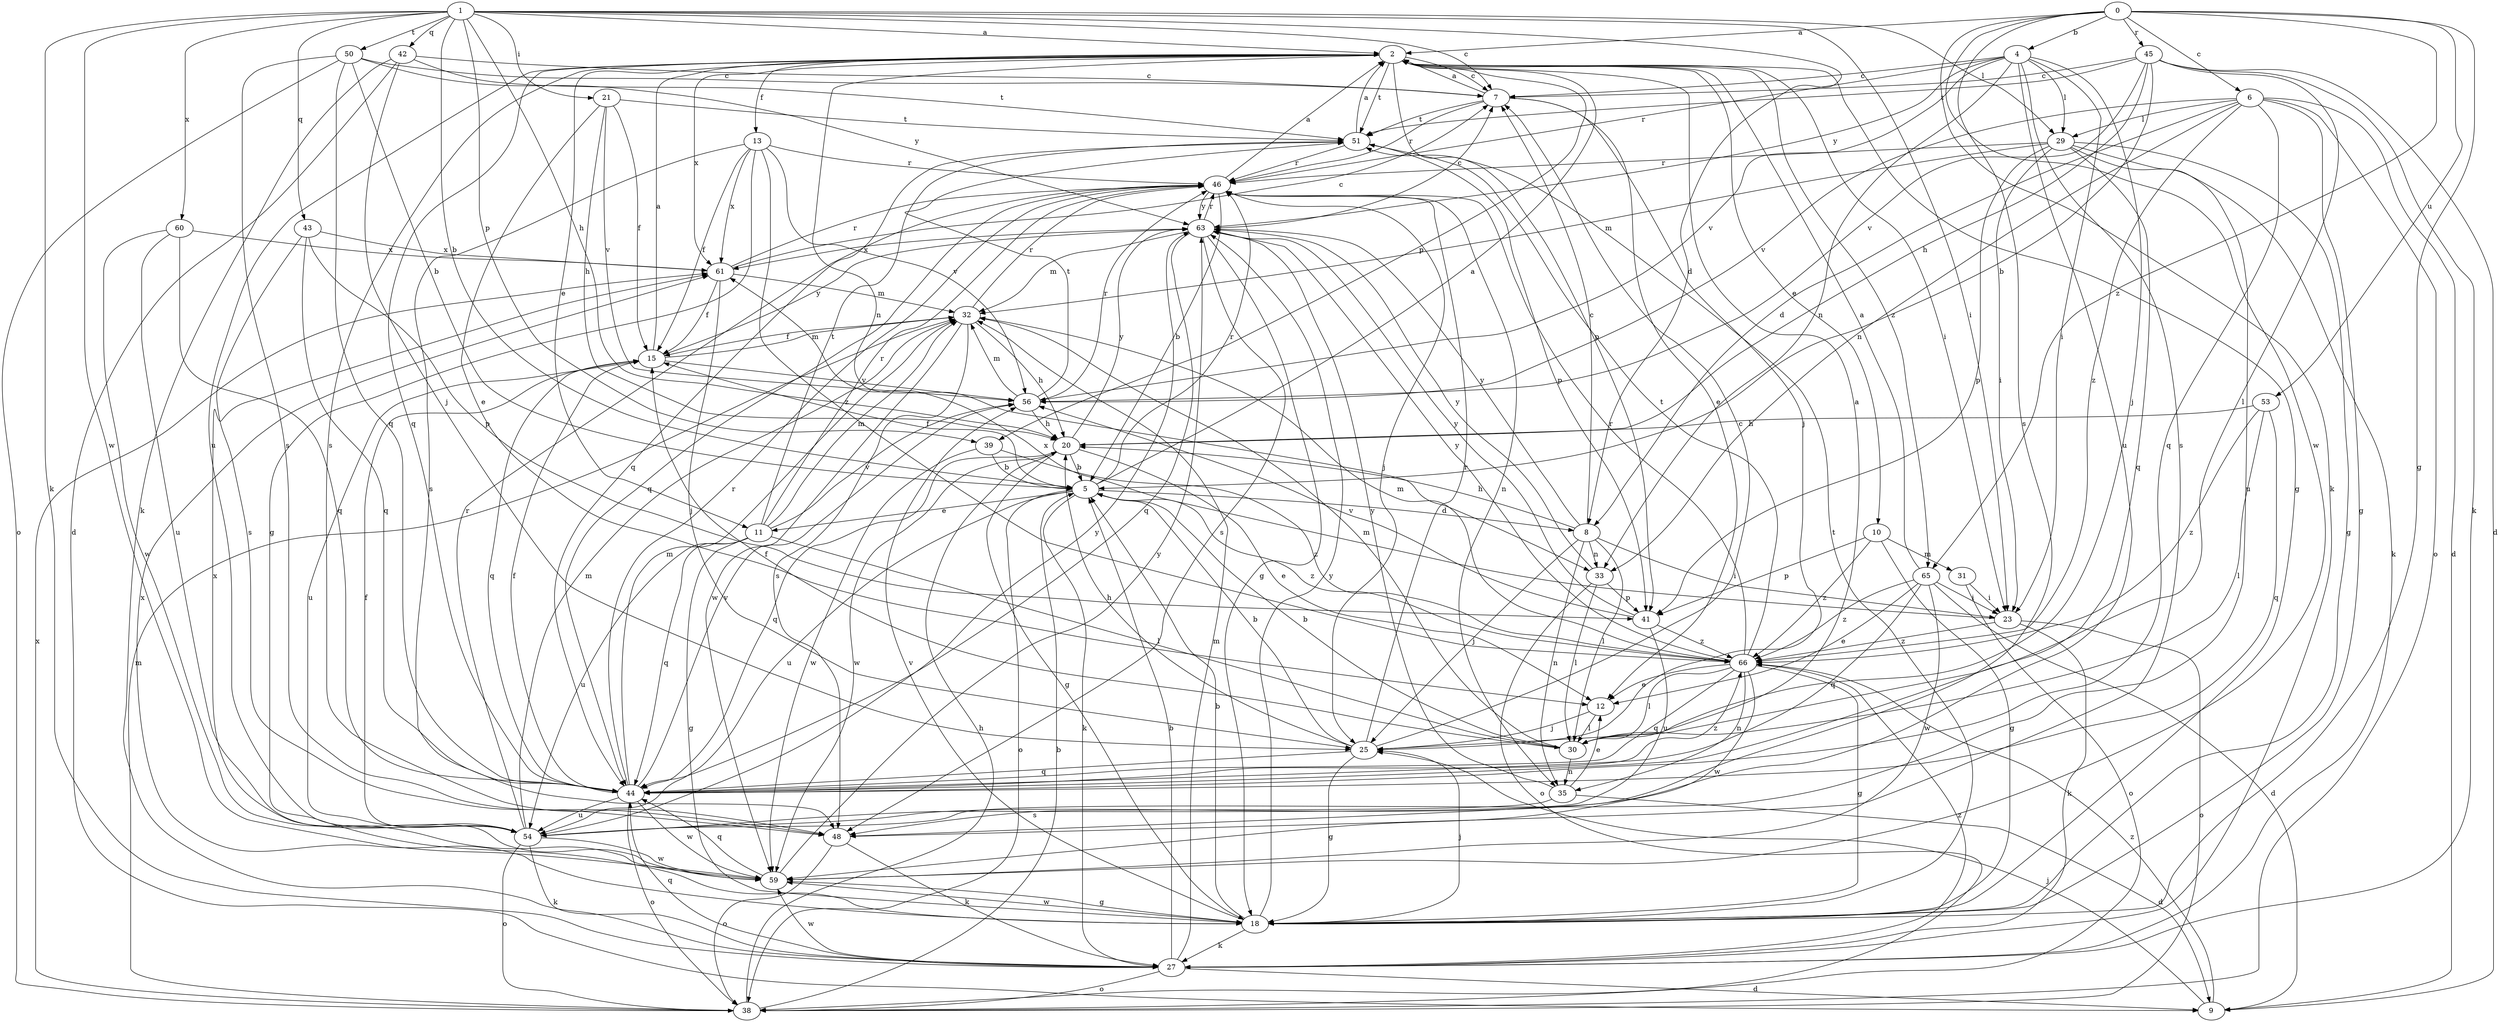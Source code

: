 strict digraph  {
0;
1;
2;
4;
5;
6;
7;
8;
9;
10;
11;
12;
13;
15;
18;
20;
21;
23;
25;
27;
29;
30;
31;
32;
33;
35;
38;
39;
41;
42;
43;
44;
45;
46;
48;
50;
51;
53;
54;
56;
59;
60;
61;
63;
65;
66;
0 -> 2  [label=a];
0 -> 4  [label=b];
0 -> 6  [label=c];
0 -> 18  [label=g];
0 -> 27  [label=k];
0 -> 45  [label=r];
0 -> 48  [label=s];
0 -> 53  [label=u];
0 -> 59  [label=w];
0 -> 65  [label=z];
1 -> 2  [label=a];
1 -> 5  [label=b];
1 -> 7  [label=c];
1 -> 8  [label=d];
1 -> 20  [label=h];
1 -> 21  [label=i];
1 -> 23  [label=i];
1 -> 27  [label=k];
1 -> 29  [label=l];
1 -> 39  [label=p];
1 -> 42  [label=q];
1 -> 43  [label=q];
1 -> 50  [label=t];
1 -> 59  [label=w];
1 -> 60  [label=x];
2 -> 7  [label=c];
2 -> 10  [label=e];
2 -> 11  [label=e];
2 -> 13  [label=f];
2 -> 18  [label=g];
2 -> 23  [label=i];
2 -> 33  [label=n];
2 -> 39  [label=p];
2 -> 41  [label=p];
2 -> 44  [label=q];
2 -> 48  [label=s];
2 -> 51  [label=t];
2 -> 54  [label=u];
2 -> 61  [label=x];
2 -> 65  [label=z];
4 -> 7  [label=c];
4 -> 23  [label=i];
4 -> 25  [label=j];
4 -> 29  [label=l];
4 -> 33  [label=n];
4 -> 46  [label=r];
4 -> 48  [label=s];
4 -> 54  [label=u];
4 -> 56  [label=v];
4 -> 63  [label=y];
5 -> 2  [label=a];
5 -> 8  [label=d];
5 -> 11  [label=e];
5 -> 15  [label=f];
5 -> 27  [label=k];
5 -> 38  [label=o];
5 -> 46  [label=r];
5 -> 54  [label=u];
5 -> 66  [label=z];
6 -> 8  [label=d];
6 -> 9  [label=d];
6 -> 18  [label=g];
6 -> 29  [label=l];
6 -> 33  [label=n];
6 -> 38  [label=o];
6 -> 44  [label=q];
6 -> 56  [label=v];
6 -> 66  [label=z];
7 -> 2  [label=a];
7 -> 12  [label=e];
7 -> 25  [label=j];
7 -> 46  [label=r];
7 -> 51  [label=t];
8 -> 7  [label=c];
8 -> 20  [label=h];
8 -> 23  [label=i];
8 -> 25  [label=j];
8 -> 30  [label=l];
8 -> 33  [label=n];
8 -> 35  [label=n];
8 -> 63  [label=y];
9 -> 25  [label=j];
9 -> 66  [label=z];
10 -> 18  [label=g];
10 -> 31  [label=m];
10 -> 41  [label=p];
10 -> 66  [label=z];
11 -> 18  [label=g];
11 -> 30  [label=l];
11 -> 32  [label=m];
11 -> 44  [label=q];
11 -> 46  [label=r];
11 -> 51  [label=t];
11 -> 54  [label=u];
11 -> 56  [label=v];
12 -> 25  [label=j];
12 -> 30  [label=l];
13 -> 15  [label=f];
13 -> 18  [label=g];
13 -> 46  [label=r];
13 -> 48  [label=s];
13 -> 56  [label=v];
13 -> 61  [label=x];
13 -> 66  [label=z];
15 -> 2  [label=a];
15 -> 32  [label=m];
15 -> 44  [label=q];
15 -> 54  [label=u];
15 -> 56  [label=v];
15 -> 63  [label=y];
18 -> 5  [label=b];
18 -> 25  [label=j];
18 -> 27  [label=k];
18 -> 51  [label=t];
18 -> 56  [label=v];
18 -> 59  [label=w];
18 -> 61  [label=x];
18 -> 63  [label=y];
20 -> 5  [label=b];
20 -> 12  [label=e];
20 -> 18  [label=g];
20 -> 44  [label=q];
20 -> 59  [label=w];
20 -> 63  [label=y];
21 -> 12  [label=e];
21 -> 15  [label=f];
21 -> 20  [label=h];
21 -> 51  [label=t];
21 -> 56  [label=v];
23 -> 27  [label=k];
23 -> 38  [label=o];
23 -> 61  [label=x];
23 -> 66  [label=z];
25 -> 5  [label=b];
25 -> 7  [label=c];
25 -> 18  [label=g];
25 -> 20  [label=h];
25 -> 44  [label=q];
25 -> 46  [label=r];
27 -> 5  [label=b];
27 -> 9  [label=d];
27 -> 32  [label=m];
27 -> 38  [label=o];
27 -> 44  [label=q];
27 -> 59  [label=w];
27 -> 66  [label=z];
29 -> 18  [label=g];
29 -> 23  [label=i];
29 -> 27  [label=k];
29 -> 32  [label=m];
29 -> 41  [label=p];
29 -> 44  [label=q];
29 -> 46  [label=r];
29 -> 54  [label=u];
30 -> 2  [label=a];
30 -> 5  [label=b];
30 -> 15  [label=f];
30 -> 32  [label=m];
30 -> 35  [label=n];
31 -> 23  [label=i];
31 -> 38  [label=o];
32 -> 15  [label=f];
32 -> 20  [label=h];
32 -> 46  [label=r];
32 -> 48  [label=s];
32 -> 59  [label=w];
33 -> 30  [label=l];
33 -> 38  [label=o];
33 -> 41  [label=p];
33 -> 63  [label=y];
35 -> 9  [label=d];
35 -> 12  [label=e];
35 -> 48  [label=s];
35 -> 63  [label=y];
38 -> 5  [label=b];
38 -> 20  [label=h];
38 -> 32  [label=m];
38 -> 61  [label=x];
39 -> 5  [label=b];
39 -> 59  [label=w];
39 -> 66  [label=z];
41 -> 54  [label=u];
41 -> 56  [label=v];
41 -> 63  [label=y];
41 -> 66  [label=z];
42 -> 7  [label=c];
42 -> 9  [label=d];
42 -> 25  [label=j];
42 -> 27  [label=k];
42 -> 51  [label=t];
43 -> 41  [label=p];
43 -> 44  [label=q];
43 -> 48  [label=s];
43 -> 61  [label=x];
44 -> 15  [label=f];
44 -> 32  [label=m];
44 -> 38  [label=o];
44 -> 46  [label=r];
44 -> 54  [label=u];
44 -> 56  [label=v];
44 -> 59  [label=w];
44 -> 66  [label=z];
45 -> 5  [label=b];
45 -> 7  [label=c];
45 -> 9  [label=d];
45 -> 20  [label=h];
45 -> 27  [label=k];
45 -> 30  [label=l];
45 -> 51  [label=t];
45 -> 56  [label=v];
46 -> 2  [label=a];
46 -> 5  [label=b];
46 -> 25  [label=j];
46 -> 35  [label=n];
46 -> 44  [label=q];
46 -> 63  [label=y];
48 -> 27  [label=k];
48 -> 38  [label=o];
50 -> 5  [label=b];
50 -> 7  [label=c];
50 -> 38  [label=o];
50 -> 44  [label=q];
50 -> 48  [label=s];
50 -> 63  [label=y];
51 -> 2  [label=a];
51 -> 41  [label=p];
51 -> 44  [label=q];
51 -> 46  [label=r];
53 -> 20  [label=h];
53 -> 30  [label=l];
53 -> 44  [label=q];
53 -> 66  [label=z];
54 -> 15  [label=f];
54 -> 27  [label=k];
54 -> 32  [label=m];
54 -> 38  [label=o];
54 -> 46  [label=r];
54 -> 59  [label=w];
54 -> 63  [label=y];
56 -> 20  [label=h];
56 -> 32  [label=m];
56 -> 46  [label=r];
56 -> 51  [label=t];
59 -> 18  [label=g];
59 -> 44  [label=q];
59 -> 61  [label=x];
59 -> 63  [label=y];
60 -> 44  [label=q];
60 -> 54  [label=u];
60 -> 59  [label=w];
60 -> 61  [label=x];
61 -> 7  [label=c];
61 -> 15  [label=f];
61 -> 25  [label=j];
61 -> 32  [label=m];
61 -> 46  [label=r];
63 -> 7  [label=c];
63 -> 18  [label=g];
63 -> 32  [label=m];
63 -> 44  [label=q];
63 -> 46  [label=r];
63 -> 48  [label=s];
63 -> 61  [label=x];
65 -> 2  [label=a];
65 -> 9  [label=d];
65 -> 12  [label=e];
65 -> 23  [label=i];
65 -> 44  [label=q];
65 -> 59  [label=w];
65 -> 66  [label=z];
66 -> 12  [label=e];
66 -> 18  [label=g];
66 -> 30  [label=l];
66 -> 32  [label=m];
66 -> 35  [label=n];
66 -> 44  [label=q];
66 -> 46  [label=r];
66 -> 51  [label=t];
66 -> 59  [label=w];
66 -> 63  [label=y];
}
